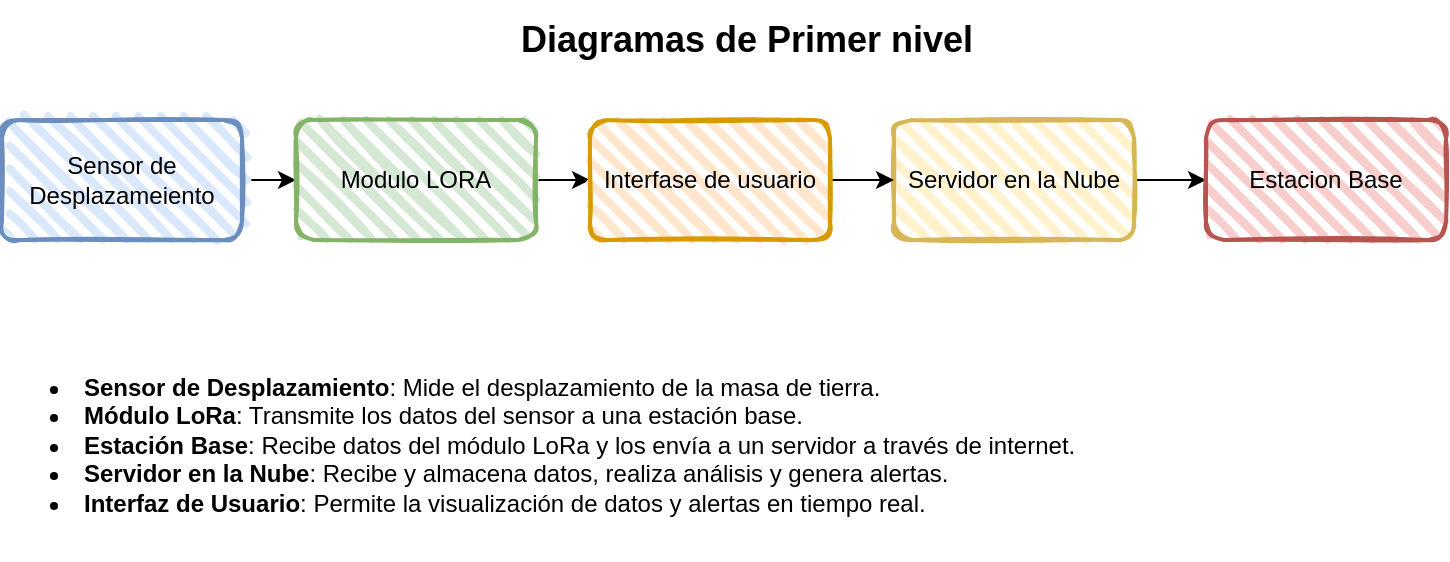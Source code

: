 <mxfile version="24.7.14">
  <diagram name="Page-1" id="TYmKDGb_Znsisi6iDiIq">
    <mxGraphModel dx="1168" dy="705" grid="1" gridSize="10" guides="1" tooltips="1" connect="1" arrows="1" fold="1" page="1" pageScale="1" pageWidth="827" pageHeight="1169" math="0" shadow="0">
      <root>
        <mxCell id="0" />
        <mxCell id="1" parent="0" />
        <mxCell id="T5jbeaTSh4NpooHPSjEx-9" value="" style="edgeStyle=orthogonalEdgeStyle;rounded=0;orthogonalLoop=1;jettySize=auto;html=1;" parent="1" source="T5jbeaTSh4NpooHPSjEx-1" target="T5jbeaTSh4NpooHPSjEx-4" edge="1">
          <mxGeometry relative="1" as="geometry" />
        </mxCell>
        <mxCell id="T5jbeaTSh4NpooHPSjEx-1" value="Sensor de Desplazameiento" style="rounded=1;whiteSpace=wrap;html=1;strokeWidth=2;fillWeight=4;hachureGap=8;hachureAngle=45;fillColor=#dae8fc;sketch=1;labelBackgroundColor=none;labelBorderColor=none;textShadow=0;strokeColor=#6c8ebf;" parent="1" vertex="1">
          <mxGeometry x="18" y="160" width="120" height="60" as="geometry" />
        </mxCell>
        <mxCell id="T5jbeaTSh4NpooHPSjEx-2" value="Diagramas de Primer nivel" style="text;html=1;align=center;verticalAlign=middle;resizable=0;points=[];autosize=1;strokeColor=none;fillColor=none;fontSize=18;fontStyle=1" parent="1" vertex="1">
          <mxGeometry x="275" y="100" width="230" height="40" as="geometry" />
        </mxCell>
        <mxCell id="T5jbeaTSh4NpooHPSjEx-3" value="&lt;li&gt;&lt;strong&gt;Sensor de Desplazamiento&lt;/strong&gt;: Mide el desplazamiento de la masa de tierra.&lt;/li&gt;&lt;li&gt;&lt;strong&gt;Módulo LoRa&lt;/strong&gt;: Transmite los datos del sensor a una estación base.&lt;/li&gt;&lt;li&gt;&lt;strong&gt;Estación Base&lt;/strong&gt;: Recibe datos del módulo LoRa y los envía a un servidor a través de internet.&lt;/li&gt;&lt;li&gt;&lt;strong&gt;Servidor en la Nube&lt;/strong&gt;: Recibe y almacena datos, realiza análisis y genera alertas.&lt;/li&gt;&lt;li&gt;&lt;strong&gt;Interfaz de Usuario&lt;/strong&gt;: Permite la visualización de datos y alertas en tiempo real.&lt;/li&gt;" style="text;whiteSpace=wrap;html=1;" parent="1" vertex="1">
          <mxGeometry x="40" y="280" width="530" height="100" as="geometry" />
        </mxCell>
        <mxCell id="T5jbeaTSh4NpooHPSjEx-10" value="" style="edgeStyle=orthogonalEdgeStyle;rounded=0;orthogonalLoop=1;jettySize=auto;html=1;" parent="1" source="T5jbeaTSh4NpooHPSjEx-4" target="T5jbeaTSh4NpooHPSjEx-7" edge="1">
          <mxGeometry relative="1" as="geometry" />
        </mxCell>
        <mxCell id="T5jbeaTSh4NpooHPSjEx-4" value="Modulo LORA" style="rounded=1;whiteSpace=wrap;html=1;strokeWidth=2;fillWeight=4;hachureGap=8;hachureAngle=45;fillColor=#d5e8d4;sketch=1;strokeColor=#82b366;" parent="1" vertex="1">
          <mxGeometry x="165" y="160" width="120" height="60" as="geometry" />
        </mxCell>
        <mxCell id="T5jbeaTSh4NpooHPSjEx-12" value="" style="edgeStyle=orthogonalEdgeStyle;rounded=0;orthogonalLoop=1;jettySize=auto;html=1;" parent="1" source="T5jbeaTSh4NpooHPSjEx-5" target="T5jbeaTSh4NpooHPSjEx-6" edge="1">
          <mxGeometry relative="1" as="geometry" />
        </mxCell>
        <mxCell id="T5jbeaTSh4NpooHPSjEx-5" value="Servidor en la Nube" style="rounded=1;whiteSpace=wrap;html=1;strokeWidth=2;fillWeight=4;hachureGap=8;hachureAngle=45;fillColor=#fff2cc;sketch=1;strokeColor=#d6b656;direction=west;" parent="1" vertex="1">
          <mxGeometry x="464" y="160" width="120" height="60" as="geometry" />
        </mxCell>
        <mxCell id="T5jbeaTSh4NpooHPSjEx-6" value="Estacion Base" style="rounded=1;whiteSpace=wrap;html=1;strokeWidth=2;fillWeight=4;hachureGap=8;hachureAngle=45;fillColor=#f8cecc;sketch=1;strokeColor=#b85450;" parent="1" vertex="1">
          <mxGeometry x="620" y="160" width="120" height="60" as="geometry" />
        </mxCell>
        <mxCell id="T5jbeaTSh4NpooHPSjEx-11" style="edgeStyle=orthogonalEdgeStyle;rounded=0;orthogonalLoop=1;jettySize=auto;html=1;exitX=0;exitY=0.5;exitDx=0;exitDy=0;entryX=1;entryY=0.5;entryDx=0;entryDy=0;" parent="1" source="T5jbeaTSh4NpooHPSjEx-7" target="T5jbeaTSh4NpooHPSjEx-5" edge="1">
          <mxGeometry relative="1" as="geometry" />
        </mxCell>
        <mxCell id="T5jbeaTSh4NpooHPSjEx-7" value="Interfase de usuario" style="rounded=1;whiteSpace=wrap;html=1;strokeWidth=2;fillWeight=4;hachureGap=8;hachureAngle=45;fillColor=#ffe6cc;sketch=1;strokeColor=#d79b00;direction=west;" parent="1" vertex="1">
          <mxGeometry x="312" y="160" width="120" height="60" as="geometry" />
        </mxCell>
      </root>
    </mxGraphModel>
  </diagram>
</mxfile>
